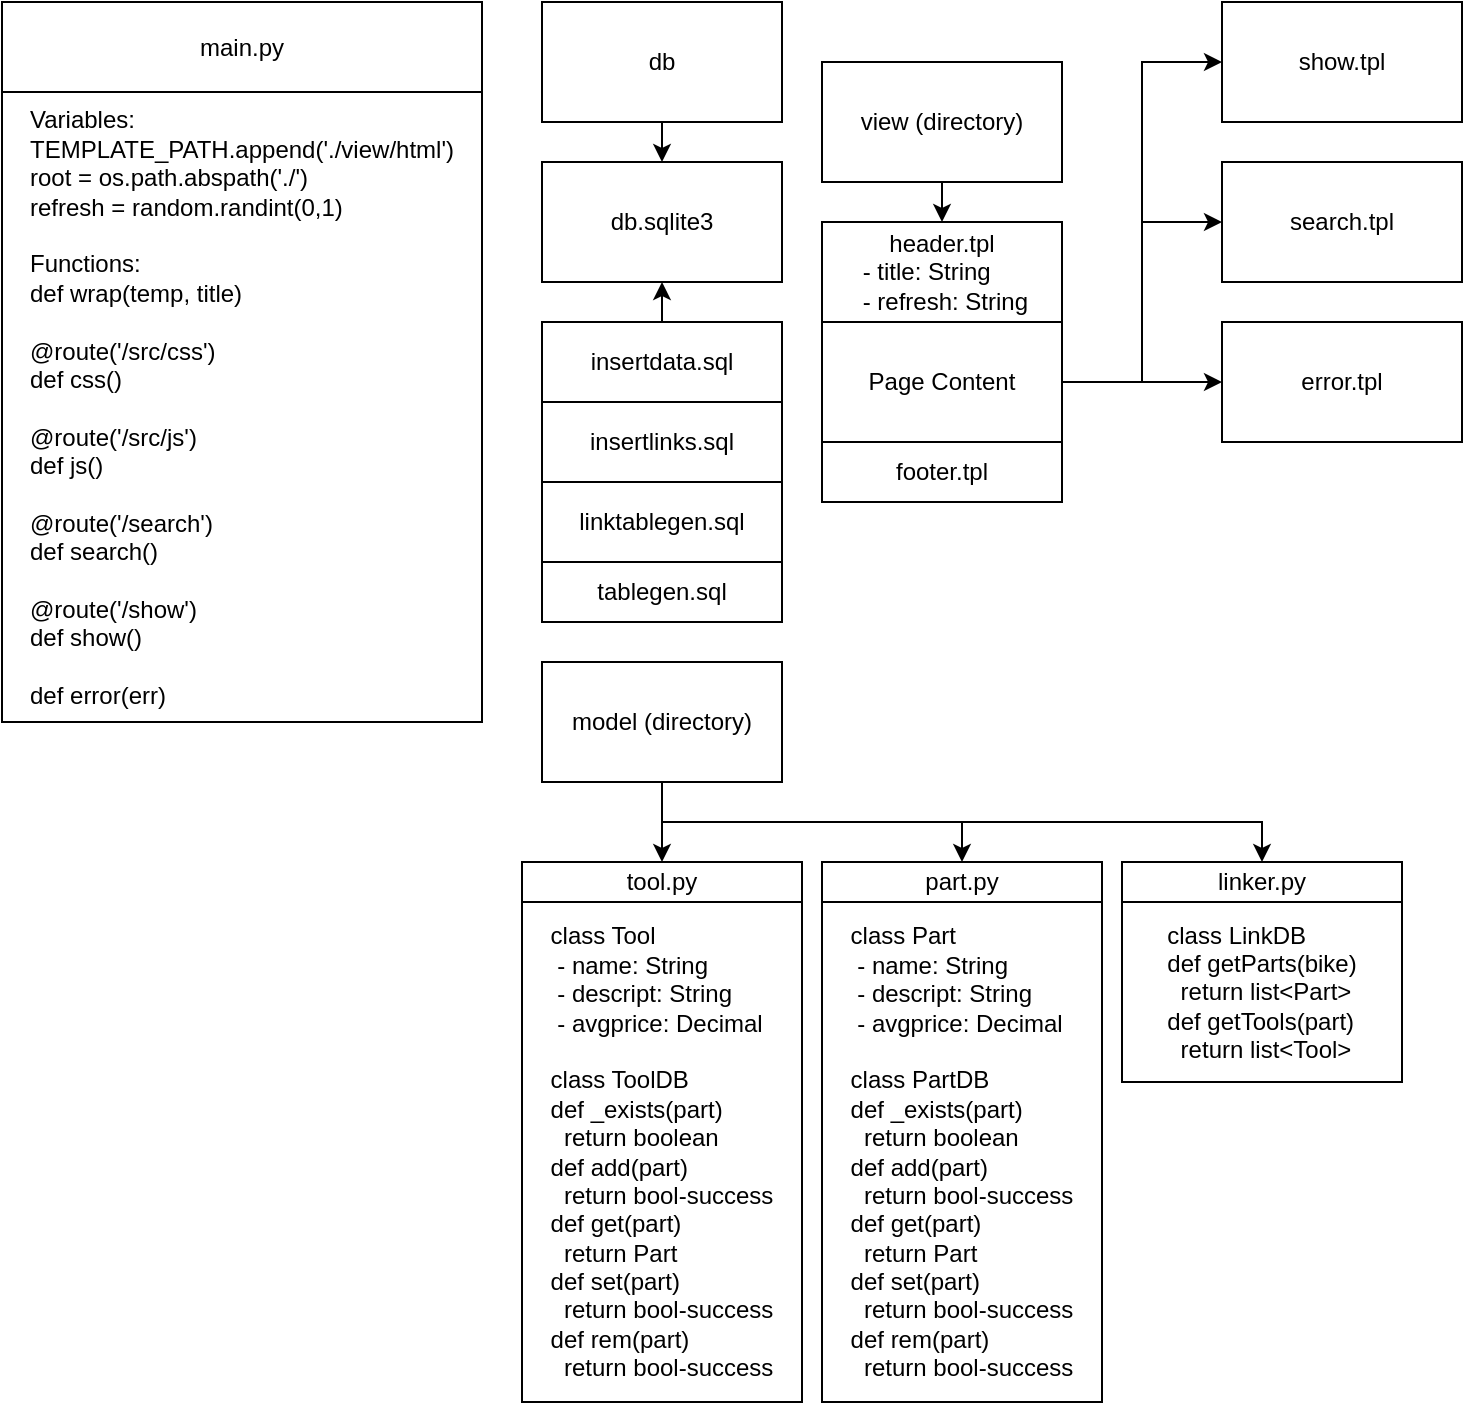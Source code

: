 <mxfile version="10.6.0" type="github"><diagram id="z88RpJIkA3YBJdGNazZR" name="Page-1"><mxGraphModel dx="990" dy="464" grid="1" gridSize="10" guides="1" tooltips="1" connect="1" arrows="1" fold="1" page="1" pageScale="1" pageWidth="850" pageHeight="1100" math="0" shadow="0"><root><mxCell id="0"/><mxCell id="1" parent="0"/><mxCell id="A17c6Sx0Sj7JX1EtNLoq-1" value="main.py" style="rounded=0;whiteSpace=wrap;html=1;" vertex="1" parent="1"><mxGeometry x="20" y="20" width="240" height="45" as="geometry"/></mxCell><mxCell id="A17c6Sx0Sj7JX1EtNLoq-2" value="db.sqlite3" style="rounded=0;whiteSpace=wrap;html=1;" vertex="1" parent="1"><mxGeometry x="290" y="100" width="120" height="60" as="geometry"/></mxCell><mxCell id="A17c6Sx0Sj7JX1EtNLoq-4" style="edgeStyle=orthogonalEdgeStyle;rounded=0;orthogonalLoop=1;jettySize=auto;html=1;exitX=0.5;exitY=1;exitDx=0;exitDy=0;entryX=0.5;entryY=0;entryDx=0;entryDy=0;" edge="1" parent="1" source="A17c6Sx0Sj7JX1EtNLoq-7" target="A17c6Sx0Sj7JX1EtNLoq-24"><mxGeometry relative="1" as="geometry"/></mxCell><mxCell id="A17c6Sx0Sj7JX1EtNLoq-5" style="edgeStyle=orthogonalEdgeStyle;rounded=0;orthogonalLoop=1;jettySize=auto;html=1;exitX=0.75;exitY=1;exitDx=0;exitDy=0;entryX=0.5;entryY=0;entryDx=0;entryDy=0;" edge="1" parent="1" source="A17c6Sx0Sj7JX1EtNLoq-7" target="A17c6Sx0Sj7JX1EtNLoq-23"><mxGeometry relative="1" as="geometry"><Array as="points"><mxPoint x="350" y="410"/><mxPoint x="350" y="430"/><mxPoint x="500" y="430"/></Array></mxGeometry></mxCell><mxCell id="A17c6Sx0Sj7JX1EtNLoq-6" style="edgeStyle=orthogonalEdgeStyle;rounded=0;orthogonalLoop=1;jettySize=auto;html=1;exitX=0.5;exitY=1;exitDx=0;exitDy=0;entryX=0.5;entryY=0;entryDx=0;entryDy=0;" edge="1" parent="1" source="A17c6Sx0Sj7JX1EtNLoq-7" target="A17c6Sx0Sj7JX1EtNLoq-40"><mxGeometry relative="1" as="geometry"/></mxCell><mxCell id="A17c6Sx0Sj7JX1EtNLoq-7" value="model (directory)" style="rounded=0;whiteSpace=wrap;html=1;" vertex="1" parent="1"><mxGeometry x="290" y="350" width="120" height="60" as="geometry"/></mxCell><mxCell id="A17c6Sx0Sj7JX1EtNLoq-8" style="edgeStyle=orthogonalEdgeStyle;rounded=0;orthogonalLoop=1;jettySize=auto;html=1;exitX=0.5;exitY=1;exitDx=0;exitDy=0;entryX=0.5;entryY=0;entryDx=0;entryDy=0;" edge="1" parent="1" source="A17c6Sx0Sj7JX1EtNLoq-9" target="A17c6Sx0Sj7JX1EtNLoq-2"><mxGeometry relative="1" as="geometry"/></mxCell><mxCell id="A17c6Sx0Sj7JX1EtNLoq-9" value="db" style="rounded=0;whiteSpace=wrap;html=1;" vertex="1" parent="1"><mxGeometry x="290" y="20" width="120" height="60" as="geometry"/></mxCell><mxCell id="A17c6Sx0Sj7JX1EtNLoq-10" style="edgeStyle=orthogonalEdgeStyle;rounded=0;orthogonalLoop=1;jettySize=auto;html=1;exitX=0.5;exitY=1;exitDx=0;exitDy=0;entryX=0.5;entryY=0;entryDx=0;entryDy=0;" edge="1" parent="1" source="A17c6Sx0Sj7JX1EtNLoq-11" target="A17c6Sx0Sj7JX1EtNLoq-17"><mxGeometry relative="1" as="geometry"/></mxCell><mxCell id="A17c6Sx0Sj7JX1EtNLoq-11" value="view (directory)" style="rounded=0;whiteSpace=wrap;html=1;" vertex="1" parent="1"><mxGeometry x="430" y="50" width="120" height="60" as="geometry"/></mxCell><mxCell id="A17c6Sx0Sj7JX1EtNLoq-12" style="edgeStyle=orthogonalEdgeStyle;rounded=0;orthogonalLoop=1;jettySize=auto;html=1;exitX=0.5;exitY=0;exitDx=0;exitDy=0;entryX=0.5;entryY=1;entryDx=0;entryDy=0;" edge="1" parent="1" source="A17c6Sx0Sj7JX1EtNLoq-13" target="A17c6Sx0Sj7JX1EtNLoq-2"><mxGeometry relative="1" as="geometry"/></mxCell><mxCell id="A17c6Sx0Sj7JX1EtNLoq-13" value="insertdata.sql" style="rounded=0;whiteSpace=wrap;html=1;" vertex="1" parent="1"><mxGeometry x="290" y="180" width="120" height="40" as="geometry"/></mxCell><mxCell id="A17c6Sx0Sj7JX1EtNLoq-14" value="insertlinks.sql" style="rounded=0;whiteSpace=wrap;html=1;" vertex="1" parent="1"><mxGeometry x="290" y="220" width="120" height="40" as="geometry"/></mxCell><mxCell id="A17c6Sx0Sj7JX1EtNLoq-15" value="linktablegen.sql" style="rounded=0;whiteSpace=wrap;html=1;" vertex="1" parent="1"><mxGeometry x="290" y="260" width="120" height="40" as="geometry"/></mxCell><mxCell id="A17c6Sx0Sj7JX1EtNLoq-16" value="tablegen.sql" style="rounded=0;whiteSpace=wrap;html=1;" vertex="1" parent="1"><mxGeometry x="290" y="300" width="120" height="30" as="geometry"/></mxCell><mxCell id="A17c6Sx0Sj7JX1EtNLoq-17" value="header.tpl&lt;br&gt;&lt;div style=&quot;text-align: left&quot;&gt;&lt;span&gt;&amp;nbsp;- title: String&lt;/span&gt;&lt;/div&gt;&lt;div style=&quot;text-align: left&quot;&gt;&lt;span&gt;&amp;nbsp;- refresh: String&lt;/span&gt;&lt;/div&gt;" style="rounded=0;whiteSpace=wrap;html=1;" vertex="1" parent="1"><mxGeometry x="430" y="130" width="120" height="50" as="geometry"/></mxCell><mxCell id="A17c6Sx0Sj7JX1EtNLoq-18" value="show.tpl" style="rounded=0;whiteSpace=wrap;html=1;" vertex="1" parent="1"><mxGeometry x="630" y="20" width="120" height="60" as="geometry"/></mxCell><mxCell id="A17c6Sx0Sj7JX1EtNLoq-19" value="search.tpl" style="rounded=0;whiteSpace=wrap;html=1;" vertex="1" parent="1"><mxGeometry x="630" y="100" width="120" height="60" as="geometry"/></mxCell><mxCell id="A17c6Sx0Sj7JX1EtNLoq-22" value="&lt;div style=&quot;text-align: left&quot;&gt;Variables:&lt;/div&gt;&lt;div style=&quot;text-align: left&quot;&gt;TEMPLATE_PATH.append('./view/html')&lt;/div&gt;&lt;div style=&quot;text-align: left&quot;&gt;root = os.path.abspath('./')&lt;/div&gt;&lt;div style=&quot;text-align: left&quot;&gt;refresh = random.randint(0,1)&lt;/div&gt;&lt;div style=&quot;text-align: left&quot;&gt;&lt;br&gt;&lt;/div&gt;&lt;div style=&quot;text-align: left&quot;&gt;Functions:&lt;/div&gt;&lt;div style=&quot;text-align: left&quot;&gt;&lt;div&gt;def wrap(temp, title)&lt;/div&gt;&lt;div&gt;&lt;br&gt;&lt;/div&gt;&lt;div&gt;@route('/src/css')&lt;/div&gt;&lt;div&gt;def css()&lt;/div&gt;&lt;div&gt;&lt;br&gt;&lt;/div&gt;&lt;div&gt;@route('/src/js')&lt;/div&gt;&lt;div&gt;def js()&lt;/div&gt;&lt;div&gt;&lt;br&gt;&lt;/div&gt;&lt;div&gt;@route('/search')&lt;/div&gt;&lt;div&gt;def search()&lt;/div&gt;&lt;div&gt;&lt;br&gt;&lt;/div&gt;&lt;div&gt;@route('/show')&lt;/div&gt;&lt;div&gt;def show()&lt;/div&gt;&lt;div&gt;&lt;br&gt;&lt;/div&gt;&lt;div&gt;def error(err)&lt;/div&gt;&lt;/div&gt;" style="rounded=0;whiteSpace=wrap;html=1;" vertex="1" parent="1"><mxGeometry x="20" y="65" width="240" height="315" as="geometry"/></mxCell><mxCell id="A17c6Sx0Sj7JX1EtNLoq-23" value="part.py&lt;br&gt;" style="rounded=0;whiteSpace=wrap;html=1;" vertex="1" parent="1"><mxGeometry x="430" y="450" width="140" height="20" as="geometry"/></mxCell><mxCell id="A17c6Sx0Sj7JX1EtNLoq-24" value="tool.py&lt;br&gt;" style="rounded=0;whiteSpace=wrap;html=1;" vertex="1" parent="1"><mxGeometry x="280" y="450" width="140" height="20" as="geometry"/></mxCell><mxCell id="A17c6Sx0Sj7JX1EtNLoq-26" value="&lt;div style=&quot;text-align: left&quot;&gt;class Part&lt;/div&gt;&lt;div style=&quot;text-align: left&quot;&gt;&amp;nbsp;- name: String&lt;/div&gt;&lt;div style=&quot;text-align: left&quot;&gt;&amp;nbsp;- descript: String&lt;/div&gt;&lt;div style=&quot;text-align: left&quot;&gt;&lt;span&gt;&amp;nbsp;- avgprice: Decimal&lt;/span&gt;&lt;br&gt;&lt;/div&gt;&lt;div style=&quot;text-align: left&quot;&gt;&lt;span&gt;&lt;br&gt;&lt;/span&gt;&lt;/div&gt;&lt;div&gt;&lt;div style=&quot;text-align: left&quot;&gt;class PartDB&lt;/div&gt;&lt;div style=&quot;text-align: left&quot;&gt;def _exists(part)&lt;/div&gt;&lt;div style=&quot;text-align: left&quot;&gt;&amp;nbsp; return boolean&lt;/div&gt;&lt;div style=&quot;text-align: left&quot;&gt;def add(part)&lt;/div&gt;&lt;div style=&quot;text-align: left&quot;&gt;&amp;nbsp; return bool-success&lt;/div&gt;&lt;div style=&quot;text-align: left&quot;&gt;def get(part)&lt;/div&gt;&lt;div style=&quot;text-align: left&quot;&gt;&amp;nbsp; return Part&lt;/div&gt;&lt;div style=&quot;text-align: left&quot;&gt;def set(part)&lt;/div&gt;&lt;div style=&quot;text-align: left&quot;&gt;&amp;nbsp; return bool-success&lt;/div&gt;&lt;div style=&quot;text-align: left&quot;&gt;def rem(part)&lt;/div&gt;&lt;div style=&quot;text-align: left&quot;&gt;&amp;nbsp; return bool-success&lt;/div&gt;&lt;/div&gt;" style="rounded=0;whiteSpace=wrap;html=1;" vertex="1" parent="1"><mxGeometry x="430" y="470" width="140" height="250" as="geometry"/></mxCell><mxCell id="A17c6Sx0Sj7JX1EtNLoq-27" value="&lt;div style=&quot;text-align: left&quot;&gt;class Tool&lt;/div&gt;&lt;div&gt;&lt;div style=&quot;text-align: left&quot;&gt;&amp;nbsp;- name: String&lt;/div&gt;&lt;div style=&quot;text-align: left&quot;&gt;&amp;nbsp;- descript: String&lt;/div&gt;&lt;div style=&quot;text-align: left&quot;&gt;&amp;nbsp;- avgprice: Decimal&lt;/div&gt;&lt;/div&gt;&lt;div style=&quot;text-align: left&quot;&gt;&lt;br&gt;&lt;/div&gt;&lt;div&gt;&lt;div style=&quot;text-align: left&quot;&gt;class ToolDB&lt;/div&gt;&lt;div&gt;&lt;div style=&quot;text-align: left&quot;&gt;def _exists(part)&lt;/div&gt;&lt;div style=&quot;text-align: left&quot;&gt;&amp;nbsp; return boolean&lt;/div&gt;&lt;div style=&quot;text-align: left&quot;&gt;def add(part)&lt;/div&gt;&lt;div style=&quot;text-align: left&quot;&gt;&amp;nbsp; return bool-success&lt;/div&gt;&lt;div style=&quot;text-align: left&quot;&gt;def get(part)&lt;/div&gt;&lt;div style=&quot;text-align: left&quot;&gt;&amp;nbsp; return Part&lt;/div&gt;&lt;div style=&quot;text-align: left&quot;&gt;def set(part)&lt;/div&gt;&lt;div style=&quot;text-align: left&quot;&gt;&amp;nbsp; return bool-success&lt;/div&gt;&lt;div style=&quot;text-align: left&quot;&gt;def rem(part)&lt;/div&gt;&lt;div style=&quot;text-align: left&quot;&gt;&amp;nbsp; return bool-success&lt;/div&gt;&lt;/div&gt;&lt;/div&gt;" style="rounded=0;whiteSpace=wrap;html=1;" vertex="1" parent="1"><mxGeometry x="280" y="470" width="140" height="250" as="geometry"/></mxCell><mxCell id="A17c6Sx0Sj7JX1EtNLoq-29" value="footer.tpl" style="rounded=0;whiteSpace=wrap;html=1;" vertex="1" parent="1"><mxGeometry x="430" y="240" width="120" height="30" as="geometry"/></mxCell><mxCell id="A17c6Sx0Sj7JX1EtNLoq-31" style="edgeStyle=orthogonalEdgeStyle;rounded=0;orthogonalLoop=1;jettySize=auto;html=1;exitX=1;exitY=0.5;exitDx=0;exitDy=0;entryX=0;entryY=0.5;entryDx=0;entryDy=0;" edge="1" parent="1" source="A17c6Sx0Sj7JX1EtNLoq-38" target="A17c6Sx0Sj7JX1EtNLoq-18"><mxGeometry relative="1" as="geometry"/></mxCell><mxCell id="A17c6Sx0Sj7JX1EtNLoq-32" style="edgeStyle=orthogonalEdgeStyle;rounded=0;orthogonalLoop=1;jettySize=auto;html=1;exitX=1;exitY=0.5;exitDx=0;exitDy=0;entryX=0;entryY=0.5;entryDx=0;entryDy=0;" edge="1" parent="1" source="A17c6Sx0Sj7JX1EtNLoq-38" target="A17c6Sx0Sj7JX1EtNLoq-19"><mxGeometry relative="1" as="geometry"/></mxCell><mxCell id="A17c6Sx0Sj7JX1EtNLoq-35" style="edgeStyle=orthogonalEdgeStyle;rounded=0;orthogonalLoop=1;jettySize=auto;html=1;exitX=1;exitY=0.5;exitDx=0;exitDy=0;" edge="1" parent="1" source="A17c6Sx0Sj7JX1EtNLoq-38" target="A17c6Sx0Sj7JX1EtNLoq-42"><mxGeometry relative="1" as="geometry"/></mxCell><mxCell id="A17c6Sx0Sj7JX1EtNLoq-38" value="Page Content" style="rounded=0;whiteSpace=wrap;html=1;" vertex="1" parent="1"><mxGeometry x="430" y="180" width="120" height="60" as="geometry"/></mxCell><mxCell id="A17c6Sx0Sj7JX1EtNLoq-40" value="linker.py&lt;br&gt;" style="rounded=0;whiteSpace=wrap;html=1;" vertex="1" parent="1"><mxGeometry x="580" y="450" width="140" height="20" as="geometry"/></mxCell><mxCell id="A17c6Sx0Sj7JX1EtNLoq-41" value="&lt;div style=&quot;text-align: left&quot;&gt;class LinkDB&lt;/div&gt;&lt;div style=&quot;text-align: left&quot;&gt;def getParts(bike)&lt;/div&gt;&lt;div style=&quot;text-align: left&quot;&gt;&amp;nbsp; return list&amp;lt;Part&amp;gt;&lt;/div&gt;&lt;div style=&quot;text-align: left&quot;&gt;def getTools(part)&lt;/div&gt;&lt;div style=&quot;text-align: left&quot;&gt;&amp;nbsp; return list&amp;lt;Tool&amp;gt;&lt;/div&gt;" style="rounded=0;whiteSpace=wrap;html=1;" vertex="1" parent="1"><mxGeometry x="580" y="470" width="140" height="90" as="geometry"/></mxCell><mxCell id="A17c6Sx0Sj7JX1EtNLoq-42" value="error.tpl" style="rounded=0;whiteSpace=wrap;html=1;" vertex="1" parent="1"><mxGeometry x="630" y="180" width="120" height="60" as="geometry"/></mxCell></root></mxGraphModel></diagram></mxfile>